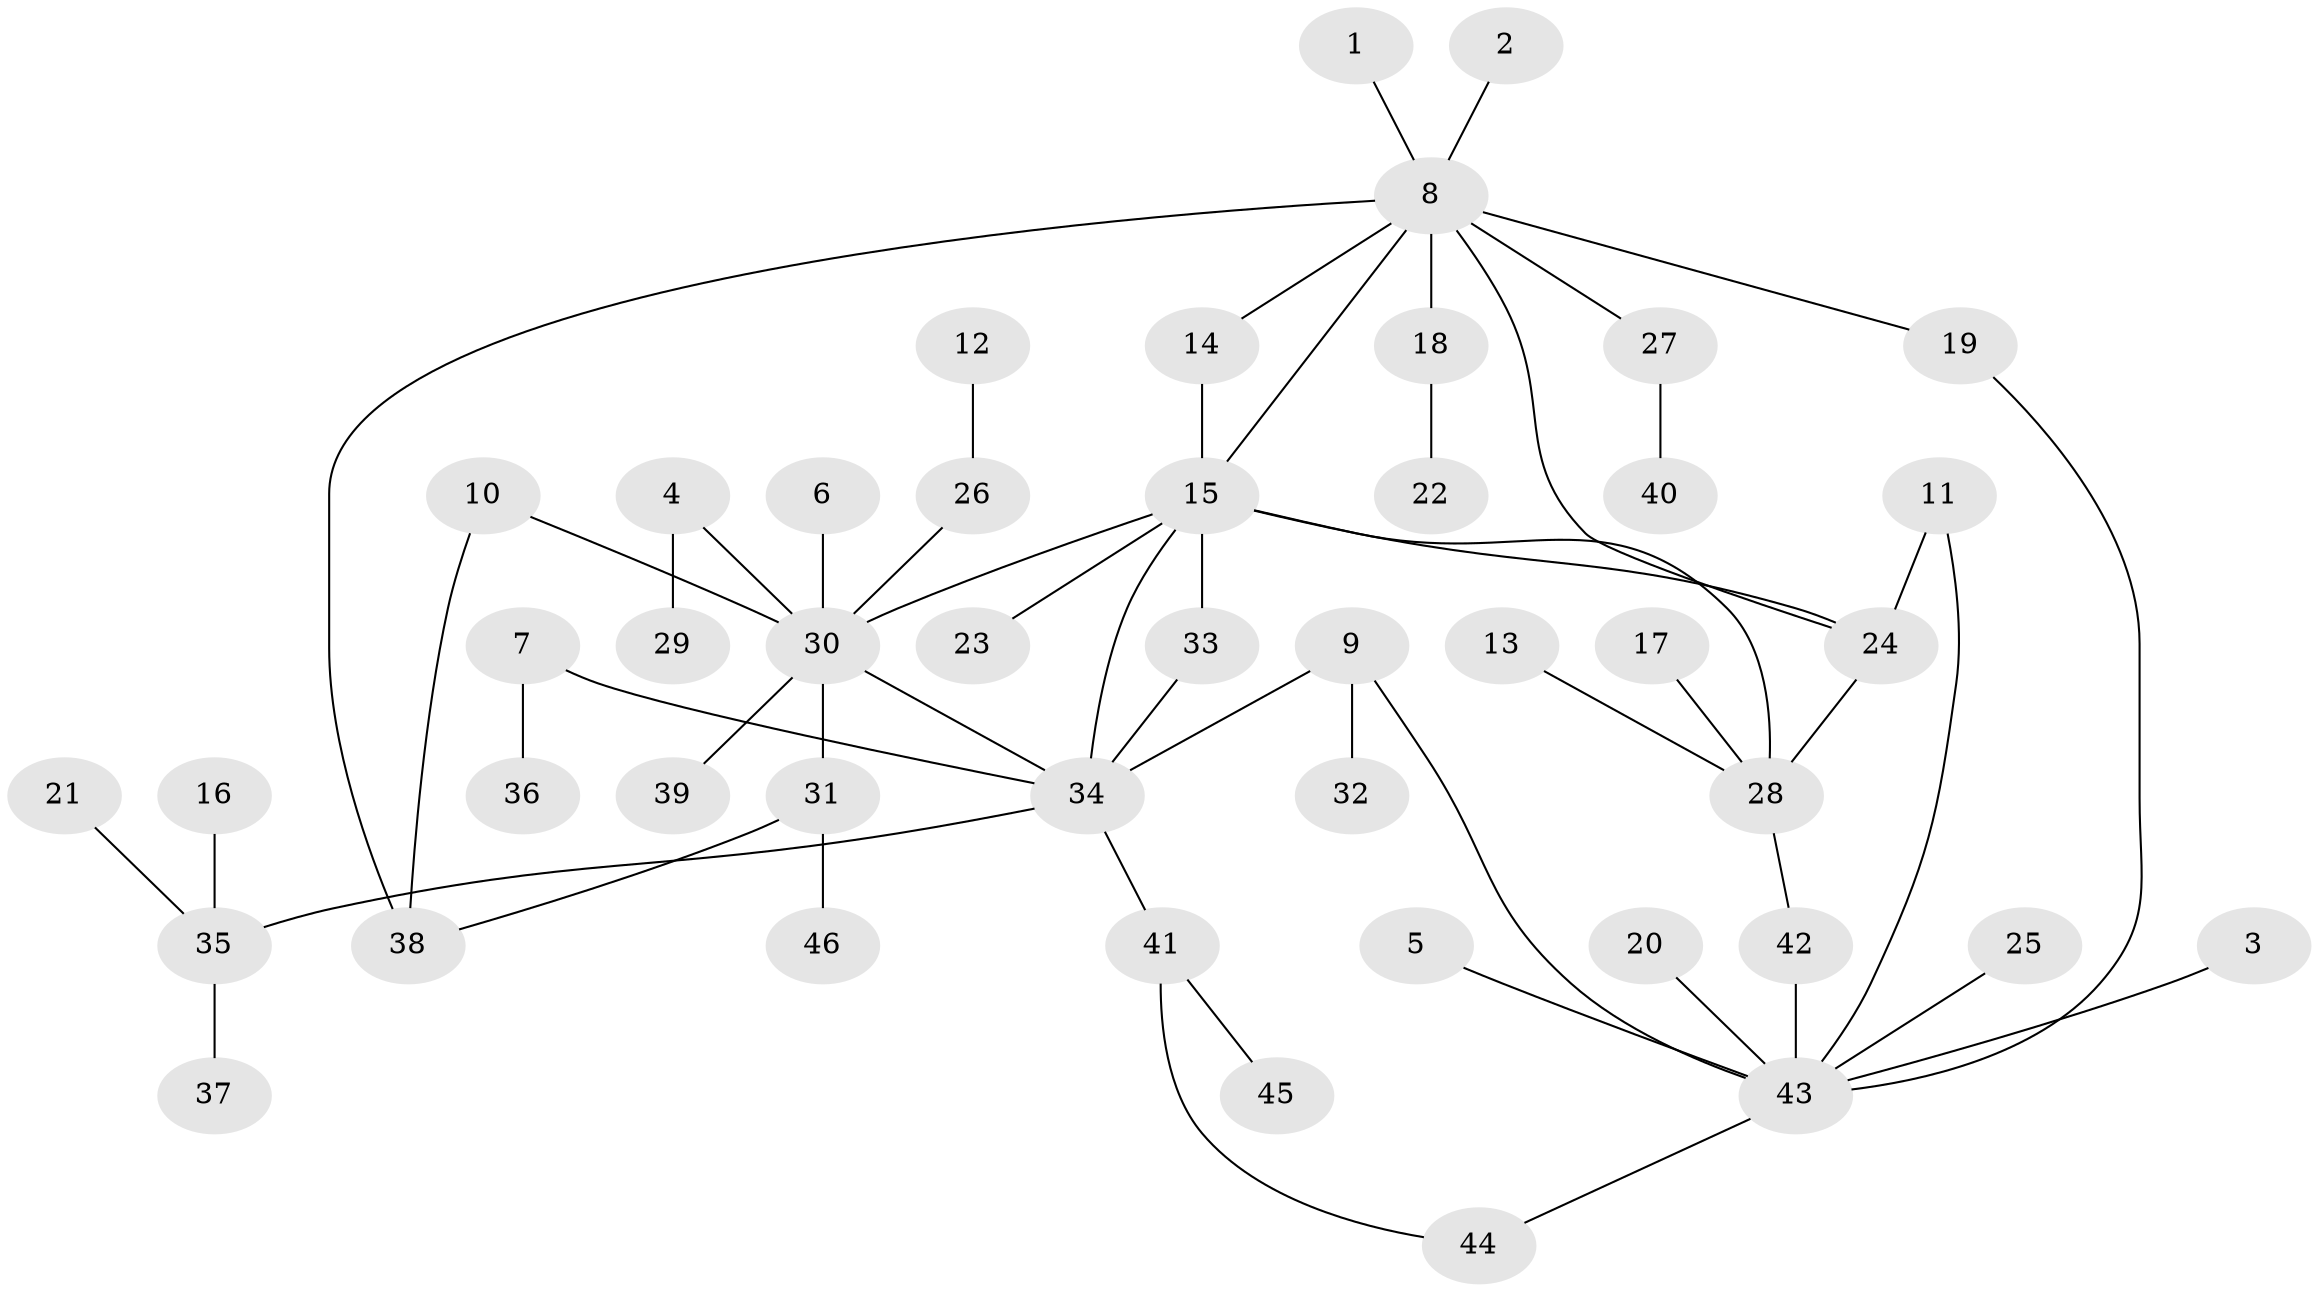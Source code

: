 // original degree distribution, {11: 0.010869565217391304, 9: 0.010869565217391304, 12: 0.021739130434782608, 2: 0.2717391304347826, 10: 0.010869565217391304, 4: 0.06521739130434782, 7: 0.010869565217391304, 1: 0.5217391304347826, 5: 0.021739130434782608, 3: 0.05434782608695652}
// Generated by graph-tools (version 1.1) at 2025/01/03/09/25 03:01:45]
// undirected, 46 vertices, 56 edges
graph export_dot {
graph [start="1"]
  node [color=gray90,style=filled];
  1;
  2;
  3;
  4;
  5;
  6;
  7;
  8;
  9;
  10;
  11;
  12;
  13;
  14;
  15;
  16;
  17;
  18;
  19;
  20;
  21;
  22;
  23;
  24;
  25;
  26;
  27;
  28;
  29;
  30;
  31;
  32;
  33;
  34;
  35;
  36;
  37;
  38;
  39;
  40;
  41;
  42;
  43;
  44;
  45;
  46;
  1 -- 8 [weight=1.0];
  2 -- 8 [weight=1.0];
  3 -- 43 [weight=1.0];
  4 -- 29 [weight=1.0];
  4 -- 30 [weight=1.0];
  5 -- 43 [weight=1.0];
  6 -- 30 [weight=1.0];
  7 -- 34 [weight=1.0];
  7 -- 36 [weight=1.0];
  8 -- 14 [weight=1.0];
  8 -- 15 [weight=1.0];
  8 -- 18 [weight=1.0];
  8 -- 19 [weight=1.0];
  8 -- 24 [weight=1.0];
  8 -- 27 [weight=1.0];
  8 -- 38 [weight=1.0];
  9 -- 32 [weight=1.0];
  9 -- 34 [weight=1.0];
  9 -- 43 [weight=1.0];
  10 -- 30 [weight=1.0];
  10 -- 38 [weight=1.0];
  11 -- 24 [weight=1.0];
  11 -- 43 [weight=1.0];
  12 -- 26 [weight=1.0];
  13 -- 28 [weight=1.0];
  14 -- 15 [weight=1.0];
  15 -- 23 [weight=1.0];
  15 -- 24 [weight=1.0];
  15 -- 28 [weight=1.0];
  15 -- 30 [weight=1.0];
  15 -- 33 [weight=1.0];
  15 -- 34 [weight=1.0];
  16 -- 35 [weight=1.0];
  17 -- 28 [weight=1.0];
  18 -- 22 [weight=1.0];
  19 -- 43 [weight=1.0];
  20 -- 43 [weight=1.0];
  21 -- 35 [weight=1.0];
  24 -- 28 [weight=1.0];
  25 -- 43 [weight=1.0];
  26 -- 30 [weight=1.0];
  27 -- 40 [weight=1.0];
  28 -- 42 [weight=1.0];
  30 -- 31 [weight=1.0];
  30 -- 34 [weight=1.0];
  30 -- 39 [weight=1.0];
  31 -- 38 [weight=1.0];
  31 -- 46 [weight=1.0];
  33 -- 34 [weight=1.0];
  34 -- 35 [weight=1.0];
  34 -- 41 [weight=1.0];
  35 -- 37 [weight=1.0];
  41 -- 44 [weight=1.0];
  41 -- 45 [weight=1.0];
  42 -- 43 [weight=1.0];
  43 -- 44 [weight=1.0];
}
